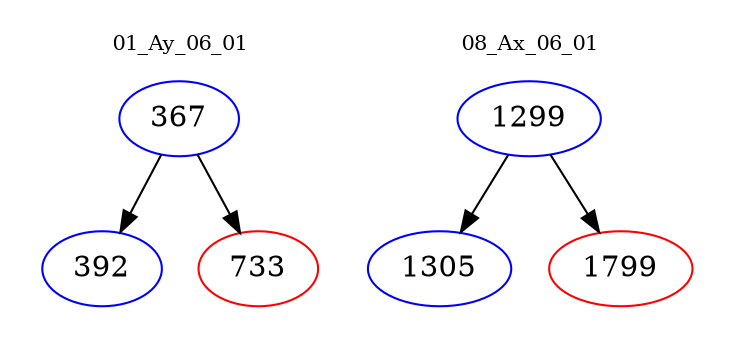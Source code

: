 digraph{
subgraph cluster_0 {
color = white
label = "01_Ay_06_01";
fontsize=10;
T0_367 [label="367", color="blue"]
T0_367 -> T0_392 [color="black"]
T0_392 [label="392", color="blue"]
T0_367 -> T0_733 [color="black"]
T0_733 [label="733", color="red"]
}
subgraph cluster_1 {
color = white
label = "08_Ax_06_01";
fontsize=10;
T1_1299 [label="1299", color="blue"]
T1_1299 -> T1_1305 [color="black"]
T1_1305 [label="1305", color="blue"]
T1_1299 -> T1_1799 [color="black"]
T1_1799 [label="1799", color="red"]
}
}
